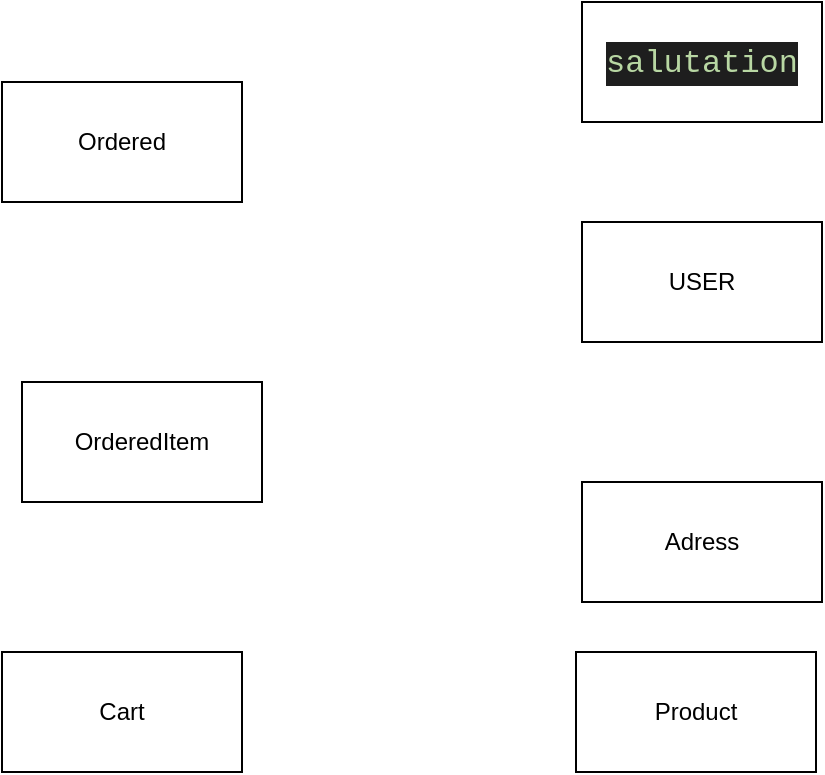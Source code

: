 <mxfile>
    <diagram id="FxDofu-NCQy5OLCt8xB4" name="Page-1">
        <mxGraphModel dx="606" dy="997" grid="1" gridSize="10" guides="1" tooltips="1" connect="1" arrows="1" fold="1" page="1" pageScale="1" pageWidth="827" pageHeight="1169" math="0" shadow="0">
            <root>
                <mxCell id="0"/>
                <mxCell id="1" parent="0"/>
                <mxCell id="2" value="USER" style="whiteSpace=wrap;html=1;" vertex="1" parent="1">
                    <mxGeometry x="370" y="320" width="120" height="60" as="geometry"/>
                </mxCell>
                <mxCell id="3" value="Adress&lt;br&gt;" style="whiteSpace=wrap;html=1;" vertex="1" parent="1">
                    <mxGeometry x="370" y="450" width="120" height="60" as="geometry"/>
                </mxCell>
                <mxCell id="17" value="Product&lt;br&gt;" style="whiteSpace=wrap;html=1;" vertex="1" parent="1">
                    <mxGeometry x="367" y="535" width="120" height="60" as="geometry"/>
                </mxCell>
                <mxCell id="18" value="&lt;div style=&quot;color: rgb(212 , 212 , 212) ; background-color: rgb(30 , 30 , 30) ; font-family: &amp;#34;consolas&amp;#34; , &amp;#34;courier new&amp;#34; , monospace ; font-size: 16px ; line-height: 22px&quot;&gt;&lt;span style=&quot;color: #b8d7a3&quot;&gt;salutation&lt;/span&gt;&lt;/div&gt;" style="whiteSpace=wrap;html=1;" vertex="1" parent="1">
                    <mxGeometry x="370" y="210" width="120" height="60" as="geometry"/>
                </mxCell>
                <mxCell id="22" value="Cart" style="whiteSpace=wrap;html=1;" vertex="1" parent="1">
                    <mxGeometry x="80" y="535" width="120" height="60" as="geometry"/>
                </mxCell>
                <mxCell id="24" value="OrderedItem" style="whiteSpace=wrap;html=1;" vertex="1" parent="1">
                    <mxGeometry x="90" y="400" width="120" height="60" as="geometry"/>
                </mxCell>
                <mxCell id="25" value="Ordered" style="whiteSpace=wrap;html=1;" vertex="1" parent="1">
                    <mxGeometry x="80" y="250" width="120" height="60" as="geometry"/>
                </mxCell>
            </root>
        </mxGraphModel>
    </diagram>
</mxfile>